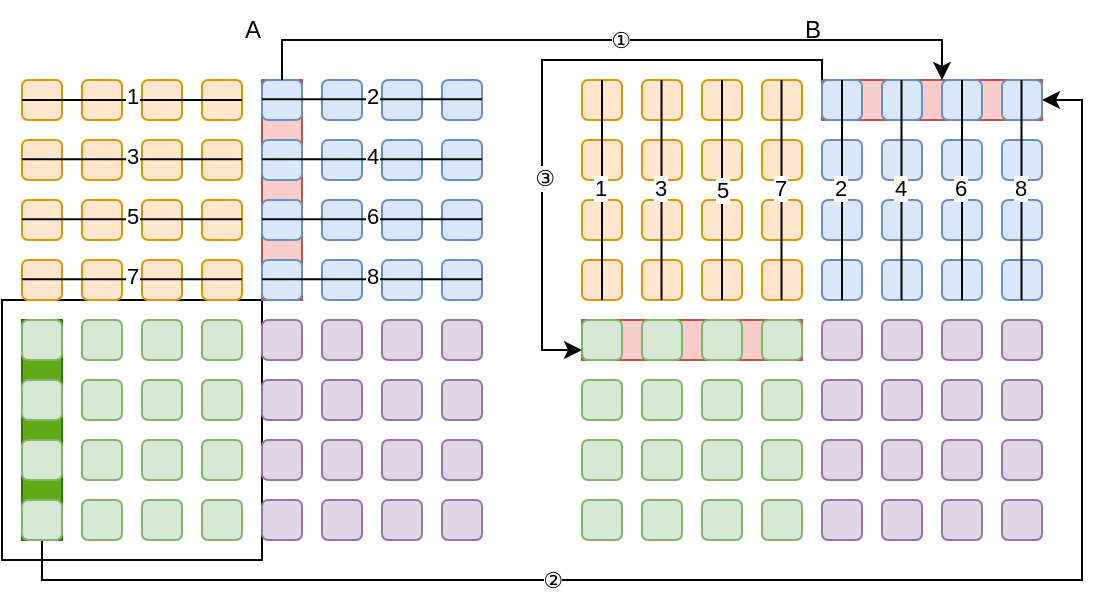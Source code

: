 <mxfile>
    <diagram name="第 1 页" id="nncP0ra-YMvFppWEK5Et">
        <mxGraphModel dx="414" dy="388" grid="1" gridSize="10" guides="1" tooltips="1" connect="1" arrows="1" fold="1" page="1" pageScale="1" pageWidth="827" pageHeight="1169" math="0" shadow="0">
            <root>
                <mxCell id="0"/>
                <mxCell id="1" parent="0"/>
                <mxCell id="sOZoarH_zFzZJQYyIuvg-177" value="" style="rounded=0;whiteSpace=wrap;html=1;" parent="1" vertex="1">
                    <mxGeometry x="40" y="240" width="130" height="130" as="geometry"/>
                </mxCell>
                <mxCell id="sOZoarH_zFzZJQYyIuvg-166" value="" style="rounded=0;whiteSpace=wrap;html=1;direction=south;fillColor=#60a917;strokeColor=#2D7600;fontColor=#ffffff;" parent="1" vertex="1">
                    <mxGeometry x="50" y="250" width="20" height="110" as="geometry"/>
                </mxCell>
                <mxCell id="sOZoarH_zFzZJQYyIuvg-164" value="" style="rounded=0;whiteSpace=wrap;html=1;fillColor=#f8cecc;strokeColor=#b85450;" parent="1" vertex="1">
                    <mxGeometry x="330" y="250" width="110" height="20" as="geometry"/>
                </mxCell>
                <mxCell id="sOZoarH_zFzZJQYyIuvg-163" value="" style="rounded=0;whiteSpace=wrap;html=1;direction=south;fillColor=#f8cecc;strokeColor=#b85450;" parent="1" vertex="1">
                    <mxGeometry x="170" y="130" width="20" height="110" as="geometry"/>
                </mxCell>
                <mxCell id="sOZoarH_zFzZJQYyIuvg-162" value="" style="rounded=0;whiteSpace=wrap;html=1;fillColor=#f8cecc;strokeColor=#b85450;" parent="1" vertex="1">
                    <mxGeometry x="450" y="130" width="110" height="20" as="geometry"/>
                </mxCell>
                <mxCell id="sOZoarH_zFzZJQYyIuvg-1" value="" style="rounded=1;whiteSpace=wrap;html=1;fillStyle=auto;fillColor=#ffe6cc;strokeColor=#d79b00;shadow=0;glass=0;" parent="1" vertex="1">
                    <mxGeometry x="50" y="130" width="20" height="20" as="geometry"/>
                </mxCell>
                <mxCell id="sOZoarH_zFzZJQYyIuvg-2" value="" style="rounded=1;whiteSpace=wrap;html=1;fillStyle=auto;fillColor=#ffe6cc;strokeColor=#d79b00;shadow=0;glass=0;" parent="1" vertex="1">
                    <mxGeometry x="80" y="130" width="20" height="20" as="geometry"/>
                </mxCell>
                <mxCell id="sOZoarH_zFzZJQYyIuvg-3" value="" style="rounded=1;whiteSpace=wrap;html=1;fillStyle=auto;fillColor=#ffe6cc;strokeColor=#d79b00;shadow=0;glass=0;" parent="1" vertex="1">
                    <mxGeometry x="110" y="130" width="20" height="20" as="geometry"/>
                </mxCell>
                <mxCell id="sOZoarH_zFzZJQYyIuvg-4" value="" style="rounded=1;whiteSpace=wrap;html=1;fillStyle=auto;fillColor=#ffe6cc;strokeColor=#d79b00;shadow=0;glass=0;" parent="1" vertex="1">
                    <mxGeometry x="140" y="130" width="20" height="20" as="geometry"/>
                </mxCell>
                <mxCell id="sOZoarH_zFzZJQYyIuvg-5" value="" style="rounded=1;whiteSpace=wrap;html=1;fillStyle=auto;fillColor=#dae8fc;strokeColor=#6c8ebf;" parent="1" vertex="1">
                    <mxGeometry x="170" y="130" width="20" height="20" as="geometry"/>
                </mxCell>
                <mxCell id="sOZoarH_zFzZJQYyIuvg-6" value="" style="rounded=1;whiteSpace=wrap;html=1;fillStyle=auto;fillColor=#dae8fc;strokeColor=#6c8ebf;" parent="1" vertex="1">
                    <mxGeometry x="200" y="130" width="20" height="20" as="geometry"/>
                </mxCell>
                <mxCell id="sOZoarH_zFzZJQYyIuvg-7" value="" style="rounded=1;whiteSpace=wrap;html=1;fillStyle=auto;fillColor=#dae8fc;strokeColor=#6c8ebf;" parent="1" vertex="1">
                    <mxGeometry x="230" y="130" width="20" height="20" as="geometry"/>
                </mxCell>
                <mxCell id="sOZoarH_zFzZJQYyIuvg-8" value="" style="rounded=1;whiteSpace=wrap;html=1;fillStyle=auto;fillColor=#dae8fc;strokeColor=#6c8ebf;" parent="1" vertex="1">
                    <mxGeometry x="260" y="130" width="20" height="20" as="geometry"/>
                </mxCell>
                <mxCell id="sOZoarH_zFzZJQYyIuvg-9" value="" style="rounded=1;whiteSpace=wrap;html=1;fillStyle=auto;fillColor=#ffe6cc;strokeColor=#d79b00;shadow=0;glass=0;" parent="1" vertex="1">
                    <mxGeometry x="50" y="160" width="20" height="20" as="geometry"/>
                </mxCell>
                <mxCell id="sOZoarH_zFzZJQYyIuvg-10" value="" style="rounded=1;whiteSpace=wrap;html=1;fillStyle=auto;fillColor=#ffe6cc;strokeColor=#d79b00;shadow=0;glass=0;" parent="1" vertex="1">
                    <mxGeometry x="80" y="160" width="20" height="20" as="geometry"/>
                </mxCell>
                <mxCell id="sOZoarH_zFzZJQYyIuvg-11" value="" style="rounded=1;whiteSpace=wrap;html=1;fillStyle=auto;fillColor=#ffe6cc;strokeColor=#d79b00;shadow=0;glass=0;" parent="1" vertex="1">
                    <mxGeometry x="110" y="160" width="20" height="20" as="geometry"/>
                </mxCell>
                <mxCell id="sOZoarH_zFzZJQYyIuvg-12" value="" style="rounded=1;whiteSpace=wrap;html=1;fillStyle=auto;fillColor=#ffe6cc;strokeColor=#d79b00;shadow=0;glass=0;" parent="1" vertex="1">
                    <mxGeometry x="140" y="160" width="20" height="20" as="geometry"/>
                </mxCell>
                <mxCell id="sOZoarH_zFzZJQYyIuvg-13" value="" style="rounded=1;whiteSpace=wrap;html=1;fillStyle=auto;fillColor=#dae8fc;strokeColor=#6c8ebf;" parent="1" vertex="1">
                    <mxGeometry x="170" y="160" width="20" height="20" as="geometry"/>
                </mxCell>
                <mxCell id="sOZoarH_zFzZJQYyIuvg-14" value="" style="rounded=1;whiteSpace=wrap;html=1;fillStyle=auto;fillColor=#dae8fc;strokeColor=#6c8ebf;" parent="1" vertex="1">
                    <mxGeometry x="200" y="160" width="20" height="20" as="geometry"/>
                </mxCell>
                <mxCell id="sOZoarH_zFzZJQYyIuvg-15" value="" style="rounded=1;whiteSpace=wrap;html=1;fillStyle=auto;fillColor=#dae8fc;strokeColor=#6c8ebf;" parent="1" vertex="1">
                    <mxGeometry x="230" y="160" width="20" height="20" as="geometry"/>
                </mxCell>
                <mxCell id="sOZoarH_zFzZJQYyIuvg-16" value="" style="rounded=1;whiteSpace=wrap;html=1;fillStyle=auto;fillColor=#dae8fc;strokeColor=#6c8ebf;" parent="1" vertex="1">
                    <mxGeometry x="260" y="160" width="20" height="20" as="geometry"/>
                </mxCell>
                <mxCell id="sOZoarH_zFzZJQYyIuvg-17" value="" style="rounded=1;whiteSpace=wrap;html=1;fillStyle=auto;fillColor=#ffe6cc;strokeColor=#d79b00;shadow=0;glass=0;" parent="1" vertex="1">
                    <mxGeometry x="50" y="190" width="20" height="20" as="geometry"/>
                </mxCell>
                <mxCell id="sOZoarH_zFzZJQYyIuvg-18" value="" style="rounded=1;whiteSpace=wrap;html=1;fillStyle=auto;fillColor=#ffe6cc;strokeColor=#d79b00;shadow=0;glass=0;" parent="1" vertex="1">
                    <mxGeometry x="80" y="190" width="20" height="20" as="geometry"/>
                </mxCell>
                <mxCell id="sOZoarH_zFzZJQYyIuvg-19" value="" style="rounded=1;whiteSpace=wrap;html=1;fillStyle=auto;fillColor=#ffe6cc;strokeColor=#d79b00;shadow=0;glass=0;" parent="1" vertex="1">
                    <mxGeometry x="110" y="190" width="20" height="20" as="geometry"/>
                </mxCell>
                <mxCell id="sOZoarH_zFzZJQYyIuvg-20" value="" style="rounded=1;whiteSpace=wrap;html=1;fillStyle=auto;fillColor=#ffe6cc;strokeColor=#d79b00;shadow=0;glass=0;" parent="1" vertex="1">
                    <mxGeometry x="140" y="190" width="20" height="20" as="geometry"/>
                </mxCell>
                <mxCell id="sOZoarH_zFzZJQYyIuvg-21" value="" style="rounded=1;whiteSpace=wrap;html=1;fillStyle=auto;fillColor=#dae8fc;strokeColor=#6c8ebf;" parent="1" vertex="1">
                    <mxGeometry x="170" y="190" width="20" height="20" as="geometry"/>
                </mxCell>
                <mxCell id="sOZoarH_zFzZJQYyIuvg-22" value="" style="rounded=1;whiteSpace=wrap;html=1;fillStyle=auto;fillColor=#dae8fc;strokeColor=#6c8ebf;" parent="1" vertex="1">
                    <mxGeometry x="200" y="190" width="20" height="20" as="geometry"/>
                </mxCell>
                <mxCell id="sOZoarH_zFzZJQYyIuvg-23" value="" style="rounded=1;whiteSpace=wrap;html=1;fillStyle=auto;fillColor=#dae8fc;strokeColor=#6c8ebf;" parent="1" vertex="1">
                    <mxGeometry x="230" y="190" width="20" height="20" as="geometry"/>
                </mxCell>
                <mxCell id="sOZoarH_zFzZJQYyIuvg-24" value="" style="rounded=1;whiteSpace=wrap;html=1;fillStyle=auto;fillColor=#dae8fc;strokeColor=#6c8ebf;" parent="1" vertex="1">
                    <mxGeometry x="260" y="190" width="20" height="20" as="geometry"/>
                </mxCell>
                <mxCell id="sOZoarH_zFzZJQYyIuvg-25" value="" style="rounded=1;whiteSpace=wrap;html=1;fillStyle=auto;fillColor=#ffe6cc;strokeColor=#d79b00;shadow=0;glass=0;" parent="1" vertex="1">
                    <mxGeometry x="50" y="220" width="20" height="20" as="geometry"/>
                </mxCell>
                <mxCell id="sOZoarH_zFzZJQYyIuvg-26" value="" style="rounded=1;whiteSpace=wrap;html=1;fillStyle=auto;fillColor=#ffe6cc;strokeColor=#d79b00;shadow=0;glass=0;" parent="1" vertex="1">
                    <mxGeometry x="80" y="220" width="20" height="20" as="geometry"/>
                </mxCell>
                <mxCell id="sOZoarH_zFzZJQYyIuvg-27" value="" style="rounded=1;whiteSpace=wrap;html=1;fillStyle=auto;fillColor=#ffe6cc;strokeColor=#d79b00;shadow=0;glass=0;" parent="1" vertex="1">
                    <mxGeometry x="110" y="220" width="20" height="20" as="geometry"/>
                </mxCell>
                <mxCell id="sOZoarH_zFzZJQYyIuvg-28" value="" style="rounded=1;whiteSpace=wrap;html=1;fillStyle=auto;fillColor=#ffe6cc;strokeColor=#d79b00;shadow=0;glass=0;" parent="1" vertex="1">
                    <mxGeometry x="140" y="220" width="20" height="20" as="geometry"/>
                </mxCell>
                <mxCell id="sOZoarH_zFzZJQYyIuvg-29" value="" style="rounded=1;whiteSpace=wrap;html=1;fillStyle=auto;fillColor=#dae8fc;strokeColor=#6c8ebf;" parent="1" vertex="1">
                    <mxGeometry x="170" y="220" width="20" height="20" as="geometry"/>
                </mxCell>
                <mxCell id="sOZoarH_zFzZJQYyIuvg-30" value="" style="rounded=1;whiteSpace=wrap;html=1;fillStyle=auto;fillColor=#dae8fc;strokeColor=#6c8ebf;" parent="1" vertex="1">
                    <mxGeometry x="200" y="220" width="20" height="20" as="geometry"/>
                </mxCell>
                <mxCell id="sOZoarH_zFzZJQYyIuvg-31" value="" style="rounded=1;whiteSpace=wrap;html=1;fillStyle=auto;fillColor=#dae8fc;strokeColor=#6c8ebf;" parent="1" vertex="1">
                    <mxGeometry x="230" y="220" width="20" height="20" as="geometry"/>
                </mxCell>
                <mxCell id="sOZoarH_zFzZJQYyIuvg-32" value="" style="rounded=1;whiteSpace=wrap;html=1;fillStyle=auto;fillColor=#dae8fc;strokeColor=#6c8ebf;" parent="1" vertex="1">
                    <mxGeometry x="260" y="220" width="20" height="20" as="geometry"/>
                </mxCell>
                <mxCell id="sOZoarH_zFzZJQYyIuvg-33" value="" style="rounded=1;whiteSpace=wrap;html=1;fillStyle=auto;fillColor=#d5e8d4;strokeColor=#82b366;" parent="1" vertex="1">
                    <mxGeometry x="50" y="250" width="20" height="20" as="geometry"/>
                </mxCell>
                <mxCell id="sOZoarH_zFzZJQYyIuvg-34" value="" style="rounded=1;whiteSpace=wrap;html=1;fillStyle=auto;fillColor=#d5e8d4;strokeColor=#82b366;" parent="1" vertex="1">
                    <mxGeometry x="80" y="250" width="20" height="20" as="geometry"/>
                </mxCell>
                <mxCell id="sOZoarH_zFzZJQYyIuvg-35" value="" style="rounded=1;whiteSpace=wrap;html=1;fillStyle=auto;fillColor=#d5e8d4;strokeColor=#82b366;" parent="1" vertex="1">
                    <mxGeometry x="110" y="250" width="20" height="20" as="geometry"/>
                </mxCell>
                <mxCell id="sOZoarH_zFzZJQYyIuvg-36" value="" style="rounded=1;whiteSpace=wrap;html=1;fillStyle=auto;fillColor=#d5e8d4;strokeColor=#82b366;" parent="1" vertex="1">
                    <mxGeometry x="140" y="250" width="20" height="20" as="geometry"/>
                </mxCell>
                <mxCell id="sOZoarH_zFzZJQYyIuvg-37" value="" style="rounded=1;whiteSpace=wrap;html=1;fillStyle=auto;fillColor=#e1d5e7;strokeColor=#9673a6;" parent="1" vertex="1">
                    <mxGeometry x="170" y="250" width="20" height="20" as="geometry"/>
                </mxCell>
                <mxCell id="sOZoarH_zFzZJQYyIuvg-38" value="" style="rounded=1;whiteSpace=wrap;html=1;fillStyle=auto;fillColor=#e1d5e7;strokeColor=#9673a6;" parent="1" vertex="1">
                    <mxGeometry x="200" y="250" width="20" height="20" as="geometry"/>
                </mxCell>
                <mxCell id="sOZoarH_zFzZJQYyIuvg-39" value="" style="rounded=1;whiteSpace=wrap;html=1;fillStyle=auto;fillColor=#e1d5e7;strokeColor=#9673a6;" parent="1" vertex="1">
                    <mxGeometry x="230" y="250" width="20" height="20" as="geometry"/>
                </mxCell>
                <mxCell id="sOZoarH_zFzZJQYyIuvg-40" value="" style="rounded=1;whiteSpace=wrap;html=1;fillStyle=auto;fillColor=#e1d5e7;strokeColor=#9673a6;" parent="1" vertex="1">
                    <mxGeometry x="260" y="250" width="20" height="20" as="geometry"/>
                </mxCell>
                <mxCell id="sOZoarH_zFzZJQYyIuvg-41" value="" style="rounded=1;whiteSpace=wrap;html=1;fillStyle=auto;fillColor=#d5e8d4;strokeColor=#82b366;" parent="1" vertex="1">
                    <mxGeometry x="50" y="280" width="20" height="20" as="geometry"/>
                </mxCell>
                <mxCell id="sOZoarH_zFzZJQYyIuvg-42" value="" style="rounded=1;whiteSpace=wrap;html=1;fillStyle=auto;fillColor=#d5e8d4;strokeColor=#82b366;" parent="1" vertex="1">
                    <mxGeometry x="80" y="280" width="20" height="20" as="geometry"/>
                </mxCell>
                <mxCell id="sOZoarH_zFzZJQYyIuvg-43" value="" style="rounded=1;whiteSpace=wrap;html=1;fillStyle=auto;fillColor=#d5e8d4;strokeColor=#82b366;" parent="1" vertex="1">
                    <mxGeometry x="110" y="280" width="20" height="20" as="geometry"/>
                </mxCell>
                <mxCell id="sOZoarH_zFzZJQYyIuvg-44" value="" style="rounded=1;whiteSpace=wrap;html=1;fillStyle=auto;fillColor=#d5e8d4;strokeColor=#82b366;" parent="1" vertex="1">
                    <mxGeometry x="140" y="280" width="20" height="20" as="geometry"/>
                </mxCell>
                <mxCell id="sOZoarH_zFzZJQYyIuvg-45" value="" style="rounded=1;whiteSpace=wrap;html=1;fillStyle=auto;fillColor=#e1d5e7;strokeColor=#9673a6;" parent="1" vertex="1">
                    <mxGeometry x="170" y="280" width="20" height="20" as="geometry"/>
                </mxCell>
                <mxCell id="sOZoarH_zFzZJQYyIuvg-46" value="" style="rounded=1;whiteSpace=wrap;html=1;fillStyle=auto;fillColor=#e1d5e7;strokeColor=#9673a6;" parent="1" vertex="1">
                    <mxGeometry x="200" y="280" width="20" height="20" as="geometry"/>
                </mxCell>
                <mxCell id="sOZoarH_zFzZJQYyIuvg-47" value="" style="rounded=1;whiteSpace=wrap;html=1;fillStyle=auto;fillColor=#e1d5e7;strokeColor=#9673a6;" parent="1" vertex="1">
                    <mxGeometry x="230" y="280" width="20" height="20" as="geometry"/>
                </mxCell>
                <mxCell id="sOZoarH_zFzZJQYyIuvg-48" value="" style="rounded=1;whiteSpace=wrap;html=1;fillStyle=auto;fillColor=#e1d5e7;strokeColor=#9673a6;" parent="1" vertex="1">
                    <mxGeometry x="260" y="280" width="20" height="20" as="geometry"/>
                </mxCell>
                <mxCell id="sOZoarH_zFzZJQYyIuvg-49" value="" style="rounded=1;whiteSpace=wrap;html=1;fillStyle=auto;fillColor=#d5e8d4;strokeColor=#82b366;" parent="1" vertex="1">
                    <mxGeometry x="50" y="310" width="20" height="20" as="geometry"/>
                </mxCell>
                <mxCell id="sOZoarH_zFzZJQYyIuvg-50" value="" style="rounded=1;whiteSpace=wrap;html=1;fillStyle=auto;fillColor=#d5e8d4;strokeColor=#82b366;" parent="1" vertex="1">
                    <mxGeometry x="80" y="310" width="20" height="20" as="geometry"/>
                </mxCell>
                <mxCell id="sOZoarH_zFzZJQYyIuvg-51" value="" style="rounded=1;whiteSpace=wrap;html=1;fillStyle=auto;fillColor=#d5e8d4;strokeColor=#82b366;" parent="1" vertex="1">
                    <mxGeometry x="110" y="310" width="20" height="20" as="geometry"/>
                </mxCell>
                <mxCell id="sOZoarH_zFzZJQYyIuvg-52" value="" style="rounded=1;whiteSpace=wrap;html=1;fillStyle=auto;fillColor=#d5e8d4;strokeColor=#82b366;" parent="1" vertex="1">
                    <mxGeometry x="140" y="310" width="20" height="20" as="geometry"/>
                </mxCell>
                <mxCell id="sOZoarH_zFzZJQYyIuvg-53" value="" style="rounded=1;whiteSpace=wrap;html=1;fillStyle=auto;fillColor=#e1d5e7;strokeColor=#9673a6;" parent="1" vertex="1">
                    <mxGeometry x="170" y="310" width="20" height="20" as="geometry"/>
                </mxCell>
                <mxCell id="sOZoarH_zFzZJQYyIuvg-54" value="" style="rounded=1;whiteSpace=wrap;html=1;fillStyle=auto;fillColor=#e1d5e7;strokeColor=#9673a6;" parent="1" vertex="1">
                    <mxGeometry x="200" y="310" width="20" height="20" as="geometry"/>
                </mxCell>
                <mxCell id="sOZoarH_zFzZJQYyIuvg-55" value="" style="rounded=1;whiteSpace=wrap;html=1;fillStyle=auto;fillColor=#e1d5e7;strokeColor=#9673a6;" parent="1" vertex="1">
                    <mxGeometry x="230" y="310" width="20" height="20" as="geometry"/>
                </mxCell>
                <mxCell id="sOZoarH_zFzZJQYyIuvg-56" value="" style="rounded=1;whiteSpace=wrap;html=1;fillStyle=auto;fillColor=#e1d5e7;strokeColor=#9673a6;" parent="1" vertex="1">
                    <mxGeometry x="260" y="310" width="20" height="20" as="geometry"/>
                </mxCell>
                <mxCell id="sOZoarH_zFzZJQYyIuvg-175" style="edgeStyle=orthogonalEdgeStyle;rounded=0;orthogonalLoop=1;jettySize=auto;html=1;exitX=0.5;exitY=1;exitDx=0;exitDy=0;entryX=1;entryY=0.5;entryDx=0;entryDy=0;" parent="1" source="sOZoarH_zFzZJQYyIuvg-57" target="sOZoarH_zFzZJQYyIuvg-72" edge="1">
                    <mxGeometry relative="1" as="geometry">
                        <mxPoint x="580" y="140" as="targetPoint"/>
                    </mxGeometry>
                </mxCell>
                <mxCell id="sOZoarH_zFzZJQYyIuvg-176" value="②" style="edgeLabel;html=1;align=center;verticalAlign=middle;resizable=0;points=[];" parent="sOZoarH_zFzZJQYyIuvg-175" vertex="1" connectable="0">
                    <mxGeometry x="-0.313" relative="1" as="geometry">
                        <mxPoint as="offset"/>
                    </mxGeometry>
                </mxCell>
                <mxCell id="sOZoarH_zFzZJQYyIuvg-57" value="" style="rounded=1;whiteSpace=wrap;html=1;fillStyle=auto;fillColor=#d5e8d4;strokeColor=#82b366;" parent="1" vertex="1">
                    <mxGeometry x="50" y="340" width="20" height="20" as="geometry"/>
                </mxCell>
                <mxCell id="sOZoarH_zFzZJQYyIuvg-58" value="" style="rounded=1;whiteSpace=wrap;html=1;fillStyle=auto;fillColor=#d5e8d4;strokeColor=#82b366;" parent="1" vertex="1">
                    <mxGeometry x="80" y="340" width="20" height="20" as="geometry"/>
                </mxCell>
                <mxCell id="sOZoarH_zFzZJQYyIuvg-59" value="" style="rounded=1;whiteSpace=wrap;html=1;fillStyle=auto;fillColor=#d5e8d4;strokeColor=#82b366;" parent="1" vertex="1">
                    <mxGeometry x="110" y="340" width="20" height="20" as="geometry"/>
                </mxCell>
                <mxCell id="sOZoarH_zFzZJQYyIuvg-60" value="" style="rounded=1;whiteSpace=wrap;html=1;fillStyle=auto;fillColor=#d5e8d4;strokeColor=#82b366;" parent="1" vertex="1">
                    <mxGeometry x="140" y="340" width="20" height="20" as="geometry"/>
                </mxCell>
                <mxCell id="sOZoarH_zFzZJQYyIuvg-61" value="" style="rounded=1;whiteSpace=wrap;html=1;fillStyle=auto;fillColor=#e1d5e7;strokeColor=#9673a6;" parent="1" vertex="1">
                    <mxGeometry x="170" y="340" width="20" height="20" as="geometry"/>
                </mxCell>
                <mxCell id="sOZoarH_zFzZJQYyIuvg-62" value="" style="rounded=1;whiteSpace=wrap;html=1;fillStyle=auto;fillColor=#e1d5e7;strokeColor=#9673a6;" parent="1" vertex="1">
                    <mxGeometry x="200" y="340" width="20" height="20" as="geometry"/>
                </mxCell>
                <mxCell id="sOZoarH_zFzZJQYyIuvg-63" value="" style="rounded=1;whiteSpace=wrap;html=1;fillStyle=auto;fillColor=#e1d5e7;strokeColor=#9673a6;" parent="1" vertex="1">
                    <mxGeometry x="230" y="340" width="20" height="20" as="geometry"/>
                </mxCell>
                <mxCell id="sOZoarH_zFzZJQYyIuvg-64" value="" style="rounded=1;whiteSpace=wrap;html=1;fillStyle=auto;fillColor=#e1d5e7;strokeColor=#9673a6;" parent="1" vertex="1">
                    <mxGeometry x="260" y="340" width="20" height="20" as="geometry"/>
                </mxCell>
                <mxCell id="sOZoarH_zFzZJQYyIuvg-65" value="" style="rounded=1;whiteSpace=wrap;html=1;fillStyle=auto;fillColor=#ffe6cc;strokeColor=#d79b00;" parent="1" vertex="1">
                    <mxGeometry x="330" y="130" width="20" height="20" as="geometry"/>
                </mxCell>
                <mxCell id="sOZoarH_zFzZJQYyIuvg-66" value="" style="rounded=1;whiteSpace=wrap;html=1;fillStyle=auto;fillColor=#ffe6cc;strokeColor=#d79b00;" parent="1" vertex="1">
                    <mxGeometry x="360" y="130" width="20" height="20" as="geometry"/>
                </mxCell>
                <mxCell id="sOZoarH_zFzZJQYyIuvg-67" value="" style="rounded=1;whiteSpace=wrap;html=1;fillStyle=auto;fillColor=#ffe6cc;strokeColor=#d79b00;" parent="1" vertex="1">
                    <mxGeometry x="390" y="130" width="20" height="20" as="geometry"/>
                </mxCell>
                <mxCell id="sOZoarH_zFzZJQYyIuvg-68" value="" style="rounded=1;whiteSpace=wrap;html=1;fillStyle=auto;fillColor=#ffe6cc;strokeColor=#d79b00;" parent="1" vertex="1">
                    <mxGeometry x="420" y="130" width="20" height="20" as="geometry"/>
                </mxCell>
                <mxCell id="sOZoarH_zFzZJQYyIuvg-69" value="" style="rounded=1;whiteSpace=wrap;html=1;fillStyle=auto;fillColor=#dae8fc;strokeColor=#6c8ebf;" parent="1" vertex="1">
                    <mxGeometry x="450" y="130" width="20" height="20" as="geometry"/>
                </mxCell>
                <mxCell id="sOZoarH_zFzZJQYyIuvg-70" value="" style="rounded=1;whiteSpace=wrap;html=1;fillStyle=auto;fillColor=#dae8fc;strokeColor=#6c8ebf;" parent="1" vertex="1">
                    <mxGeometry x="480" y="130" width="20" height="20" as="geometry"/>
                </mxCell>
                <mxCell id="sOZoarH_zFzZJQYyIuvg-71" value="" style="rounded=1;whiteSpace=wrap;html=1;fillStyle=auto;fillColor=#dae8fc;strokeColor=#6c8ebf;" parent="1" vertex="1">
                    <mxGeometry x="510" y="130" width="20" height="20" as="geometry"/>
                </mxCell>
                <mxCell id="sOZoarH_zFzZJQYyIuvg-72" value="" style="rounded=1;whiteSpace=wrap;html=1;fillStyle=auto;fillColor=#dae8fc;strokeColor=#6c8ebf;" parent="1" vertex="1">
                    <mxGeometry x="540" y="130" width="20" height="20" as="geometry"/>
                </mxCell>
                <mxCell id="sOZoarH_zFzZJQYyIuvg-73" value="" style="rounded=1;whiteSpace=wrap;html=1;fillStyle=auto;fillColor=#ffe6cc;strokeColor=#d79b00;" parent="1" vertex="1">
                    <mxGeometry x="330" y="160" width="20" height="20" as="geometry"/>
                </mxCell>
                <mxCell id="sOZoarH_zFzZJQYyIuvg-74" value="" style="rounded=1;whiteSpace=wrap;html=1;fillStyle=auto;fillColor=#ffe6cc;strokeColor=#d79b00;" parent="1" vertex="1">
                    <mxGeometry x="360" y="160" width="20" height="20" as="geometry"/>
                </mxCell>
                <mxCell id="sOZoarH_zFzZJQYyIuvg-75" value="" style="rounded=1;whiteSpace=wrap;html=1;fillStyle=auto;fillColor=#ffe6cc;strokeColor=#d79b00;" parent="1" vertex="1">
                    <mxGeometry x="390" y="160" width="20" height="20" as="geometry"/>
                </mxCell>
                <mxCell id="sOZoarH_zFzZJQYyIuvg-76" value="" style="rounded=1;whiteSpace=wrap;html=1;fillStyle=auto;fillColor=#ffe6cc;strokeColor=#d79b00;" parent="1" vertex="1">
                    <mxGeometry x="420" y="160" width="20" height="20" as="geometry"/>
                </mxCell>
                <mxCell id="sOZoarH_zFzZJQYyIuvg-77" value="" style="rounded=1;whiteSpace=wrap;html=1;fillStyle=auto;fillColor=#dae8fc;strokeColor=#6c8ebf;" parent="1" vertex="1">
                    <mxGeometry x="450" y="160" width="20" height="20" as="geometry"/>
                </mxCell>
                <mxCell id="sOZoarH_zFzZJQYyIuvg-78" value="" style="rounded=1;whiteSpace=wrap;html=1;fillStyle=auto;fillColor=#dae8fc;strokeColor=#6c8ebf;" parent="1" vertex="1">
                    <mxGeometry x="480" y="160" width="20" height="20" as="geometry"/>
                </mxCell>
                <mxCell id="sOZoarH_zFzZJQYyIuvg-79" value="" style="rounded=1;whiteSpace=wrap;html=1;fillStyle=auto;fillColor=#dae8fc;strokeColor=#6c8ebf;" parent="1" vertex="1">
                    <mxGeometry x="510" y="160" width="20" height="20" as="geometry"/>
                </mxCell>
                <mxCell id="sOZoarH_zFzZJQYyIuvg-80" value="" style="rounded=1;whiteSpace=wrap;html=1;fillStyle=auto;fillColor=#dae8fc;strokeColor=#6c8ebf;" parent="1" vertex="1">
                    <mxGeometry x="540" y="160" width="20" height="20" as="geometry"/>
                </mxCell>
                <mxCell id="sOZoarH_zFzZJQYyIuvg-81" value="" style="rounded=1;whiteSpace=wrap;html=1;fillStyle=auto;fillColor=#ffe6cc;strokeColor=#d79b00;" parent="1" vertex="1">
                    <mxGeometry x="330" y="190" width="20" height="20" as="geometry"/>
                </mxCell>
                <mxCell id="sOZoarH_zFzZJQYyIuvg-82" value="" style="rounded=1;whiteSpace=wrap;html=1;fillStyle=auto;fillColor=#ffe6cc;strokeColor=#d79b00;" parent="1" vertex="1">
                    <mxGeometry x="360" y="190" width="20" height="20" as="geometry"/>
                </mxCell>
                <mxCell id="sOZoarH_zFzZJQYyIuvg-83" value="" style="rounded=1;whiteSpace=wrap;html=1;fillStyle=auto;fillColor=#ffe6cc;strokeColor=#d79b00;" parent="1" vertex="1">
                    <mxGeometry x="390" y="190" width="20" height="20" as="geometry"/>
                </mxCell>
                <mxCell id="sOZoarH_zFzZJQYyIuvg-84" value="" style="rounded=1;whiteSpace=wrap;html=1;fillStyle=auto;fillColor=#ffe6cc;strokeColor=#d79b00;" parent="1" vertex="1">
                    <mxGeometry x="420" y="190" width="20" height="20" as="geometry"/>
                </mxCell>
                <mxCell id="sOZoarH_zFzZJQYyIuvg-85" value="" style="rounded=1;whiteSpace=wrap;html=1;fillStyle=auto;fillColor=#dae8fc;strokeColor=#6c8ebf;" parent="1" vertex="1">
                    <mxGeometry x="450" y="190" width="20" height="20" as="geometry"/>
                </mxCell>
                <mxCell id="sOZoarH_zFzZJQYyIuvg-86" value="" style="rounded=1;whiteSpace=wrap;html=1;fillStyle=auto;fillColor=#dae8fc;strokeColor=#6c8ebf;" parent="1" vertex="1">
                    <mxGeometry x="480" y="190" width="20" height="20" as="geometry"/>
                </mxCell>
                <mxCell id="sOZoarH_zFzZJQYyIuvg-87" value="" style="rounded=1;whiteSpace=wrap;html=1;fillStyle=auto;fillColor=#dae8fc;strokeColor=#6c8ebf;" parent="1" vertex="1">
                    <mxGeometry x="510" y="190" width="20" height="20" as="geometry"/>
                </mxCell>
                <mxCell id="sOZoarH_zFzZJQYyIuvg-88" value="" style="rounded=1;whiteSpace=wrap;html=1;fillStyle=auto;fillColor=#dae8fc;strokeColor=#6c8ebf;" parent="1" vertex="1">
                    <mxGeometry x="540" y="190" width="20" height="20" as="geometry"/>
                </mxCell>
                <mxCell id="sOZoarH_zFzZJQYyIuvg-89" value="" style="rounded=1;whiteSpace=wrap;html=1;fillStyle=auto;fillColor=#ffe6cc;strokeColor=#d79b00;" parent="1" vertex="1">
                    <mxGeometry x="330" y="220" width="20" height="20" as="geometry"/>
                </mxCell>
                <mxCell id="sOZoarH_zFzZJQYyIuvg-90" value="" style="rounded=1;whiteSpace=wrap;html=1;fillStyle=auto;fillColor=#ffe6cc;strokeColor=#d79b00;" parent="1" vertex="1">
                    <mxGeometry x="360" y="220" width="20" height="20" as="geometry"/>
                </mxCell>
                <mxCell id="sOZoarH_zFzZJQYyIuvg-91" value="" style="rounded=1;whiteSpace=wrap;html=1;fillStyle=auto;fillColor=#ffe6cc;strokeColor=#d79b00;" parent="1" vertex="1">
                    <mxGeometry x="390" y="220" width="20" height="20" as="geometry"/>
                </mxCell>
                <mxCell id="sOZoarH_zFzZJQYyIuvg-92" value="" style="rounded=1;whiteSpace=wrap;html=1;fillStyle=auto;fillColor=#ffe6cc;strokeColor=#d79b00;" parent="1" vertex="1">
                    <mxGeometry x="420" y="220" width="20" height="20" as="geometry"/>
                </mxCell>
                <mxCell id="sOZoarH_zFzZJQYyIuvg-93" value="" style="rounded=1;whiteSpace=wrap;html=1;fillStyle=auto;fillColor=#dae8fc;strokeColor=#6c8ebf;" parent="1" vertex="1">
                    <mxGeometry x="450" y="220" width="20" height="20" as="geometry"/>
                </mxCell>
                <mxCell id="sOZoarH_zFzZJQYyIuvg-94" value="" style="rounded=1;whiteSpace=wrap;html=1;fillStyle=auto;fillColor=#dae8fc;strokeColor=#6c8ebf;" parent="1" vertex="1">
                    <mxGeometry x="480" y="220" width="20" height="20" as="geometry"/>
                </mxCell>
                <mxCell id="sOZoarH_zFzZJQYyIuvg-95" value="" style="rounded=1;whiteSpace=wrap;html=1;fillStyle=auto;fillColor=#dae8fc;strokeColor=#6c8ebf;" parent="1" vertex="1">
                    <mxGeometry x="510" y="220" width="20" height="20" as="geometry"/>
                </mxCell>
                <mxCell id="sOZoarH_zFzZJQYyIuvg-96" value="" style="rounded=1;whiteSpace=wrap;html=1;fillStyle=auto;fillColor=#dae8fc;strokeColor=#6c8ebf;" parent="1" vertex="1">
                    <mxGeometry x="540" y="220" width="20" height="20" as="geometry"/>
                </mxCell>
                <mxCell id="sOZoarH_zFzZJQYyIuvg-97" value="" style="rounded=1;whiteSpace=wrap;html=1;fillStyle=auto;fillColor=#d5e8d4;strokeColor=#82b366;" parent="1" vertex="1">
                    <mxGeometry x="330" y="250" width="20" height="20" as="geometry"/>
                </mxCell>
                <mxCell id="sOZoarH_zFzZJQYyIuvg-98" value="" style="rounded=1;whiteSpace=wrap;html=1;fillStyle=auto;fillColor=#d5e8d4;strokeColor=#82b366;" parent="1" vertex="1">
                    <mxGeometry x="360" y="250" width="20" height="20" as="geometry"/>
                </mxCell>
                <mxCell id="sOZoarH_zFzZJQYyIuvg-99" value="" style="rounded=1;whiteSpace=wrap;html=1;fillStyle=auto;fillColor=#d5e8d4;strokeColor=#82b366;" parent="1" vertex="1">
                    <mxGeometry x="390" y="250" width="20" height="20" as="geometry"/>
                </mxCell>
                <mxCell id="sOZoarH_zFzZJQYyIuvg-100" value="" style="rounded=1;whiteSpace=wrap;html=1;fillStyle=auto;fillColor=#d5e8d4;strokeColor=#82b366;" parent="1" vertex="1">
                    <mxGeometry x="420" y="250" width="20" height="20" as="geometry"/>
                </mxCell>
                <mxCell id="sOZoarH_zFzZJQYyIuvg-101" value="" style="rounded=1;whiteSpace=wrap;html=1;fillStyle=auto;fillColor=#e1d5e7;strokeColor=#9673a6;" parent="1" vertex="1">
                    <mxGeometry x="450" y="250" width="20" height="20" as="geometry"/>
                </mxCell>
                <mxCell id="sOZoarH_zFzZJQYyIuvg-102" value="" style="rounded=1;whiteSpace=wrap;html=1;fillStyle=auto;fillColor=#e1d5e7;strokeColor=#9673a6;" parent="1" vertex="1">
                    <mxGeometry x="480" y="250" width="20" height="20" as="geometry"/>
                </mxCell>
                <mxCell id="sOZoarH_zFzZJQYyIuvg-103" value="" style="rounded=1;whiteSpace=wrap;html=1;fillStyle=auto;fillColor=#e1d5e7;strokeColor=#9673a6;" parent="1" vertex="1">
                    <mxGeometry x="510" y="250" width="20" height="20" as="geometry"/>
                </mxCell>
                <mxCell id="sOZoarH_zFzZJQYyIuvg-104" value="" style="rounded=1;whiteSpace=wrap;html=1;fillStyle=auto;fillColor=#e1d5e7;strokeColor=#9673a6;" parent="1" vertex="1">
                    <mxGeometry x="540" y="250" width="20" height="20" as="geometry"/>
                </mxCell>
                <mxCell id="sOZoarH_zFzZJQYyIuvg-105" value="" style="rounded=1;whiteSpace=wrap;html=1;fillStyle=auto;fillColor=#d5e8d4;strokeColor=#82b366;" parent="1" vertex="1">
                    <mxGeometry x="330" y="280" width="20" height="20" as="geometry"/>
                </mxCell>
                <mxCell id="sOZoarH_zFzZJQYyIuvg-106" value="" style="rounded=1;whiteSpace=wrap;html=1;fillStyle=auto;fillColor=#d5e8d4;strokeColor=#82b366;" parent="1" vertex="1">
                    <mxGeometry x="360" y="280" width="20" height="20" as="geometry"/>
                </mxCell>
                <mxCell id="sOZoarH_zFzZJQYyIuvg-107" value="" style="rounded=1;whiteSpace=wrap;html=1;fillStyle=auto;fillColor=#d5e8d4;strokeColor=#82b366;" parent="1" vertex="1">
                    <mxGeometry x="390" y="280" width="20" height="20" as="geometry"/>
                </mxCell>
                <mxCell id="sOZoarH_zFzZJQYyIuvg-108" value="" style="rounded=1;whiteSpace=wrap;html=1;fillStyle=auto;fillColor=#d5e8d4;strokeColor=#82b366;" parent="1" vertex="1">
                    <mxGeometry x="420" y="280" width="20" height="20" as="geometry"/>
                </mxCell>
                <mxCell id="sOZoarH_zFzZJQYyIuvg-109" value="" style="rounded=1;whiteSpace=wrap;html=1;fillStyle=auto;fillColor=#e1d5e7;strokeColor=#9673a6;" parent="1" vertex="1">
                    <mxGeometry x="450" y="280" width="20" height="20" as="geometry"/>
                </mxCell>
                <mxCell id="sOZoarH_zFzZJQYyIuvg-110" value="" style="rounded=1;whiteSpace=wrap;html=1;fillStyle=auto;fillColor=#e1d5e7;strokeColor=#9673a6;" parent="1" vertex="1">
                    <mxGeometry x="480" y="280" width="20" height="20" as="geometry"/>
                </mxCell>
                <mxCell id="sOZoarH_zFzZJQYyIuvg-111" value="" style="rounded=1;whiteSpace=wrap;html=1;fillStyle=auto;fillColor=#e1d5e7;strokeColor=#9673a6;" parent="1" vertex="1">
                    <mxGeometry x="510" y="280" width="20" height="20" as="geometry"/>
                </mxCell>
                <mxCell id="sOZoarH_zFzZJQYyIuvg-112" value="" style="rounded=1;whiteSpace=wrap;html=1;fillStyle=auto;fillColor=#e1d5e7;strokeColor=#9673a6;" parent="1" vertex="1">
                    <mxGeometry x="540" y="280" width="20" height="20" as="geometry"/>
                </mxCell>
                <mxCell id="sOZoarH_zFzZJQYyIuvg-113" value="" style="rounded=1;whiteSpace=wrap;html=1;fillStyle=auto;fillColor=#d5e8d4;strokeColor=#82b366;" parent="1" vertex="1">
                    <mxGeometry x="330" y="310" width="20" height="20" as="geometry"/>
                </mxCell>
                <mxCell id="sOZoarH_zFzZJQYyIuvg-114" value="" style="rounded=1;whiteSpace=wrap;html=1;fillStyle=auto;fillColor=#d5e8d4;strokeColor=#82b366;" parent="1" vertex="1">
                    <mxGeometry x="360" y="310" width="20" height="20" as="geometry"/>
                </mxCell>
                <mxCell id="sOZoarH_zFzZJQYyIuvg-115" value="" style="rounded=1;whiteSpace=wrap;html=1;fillStyle=auto;fillColor=#d5e8d4;strokeColor=#82b366;" parent="1" vertex="1">
                    <mxGeometry x="390" y="310" width="20" height="20" as="geometry"/>
                </mxCell>
                <mxCell id="sOZoarH_zFzZJQYyIuvg-116" value="" style="rounded=1;whiteSpace=wrap;html=1;fillStyle=auto;fillColor=#d5e8d4;strokeColor=#82b366;" parent="1" vertex="1">
                    <mxGeometry x="420" y="310" width="20" height="20" as="geometry"/>
                </mxCell>
                <mxCell id="sOZoarH_zFzZJQYyIuvg-117" value="" style="rounded=1;whiteSpace=wrap;html=1;fillStyle=auto;fillColor=#e1d5e7;strokeColor=#9673a6;" parent="1" vertex="1">
                    <mxGeometry x="450" y="310" width="20" height="20" as="geometry"/>
                </mxCell>
                <mxCell id="sOZoarH_zFzZJQYyIuvg-118" value="" style="rounded=1;whiteSpace=wrap;html=1;fillStyle=auto;fillColor=#e1d5e7;strokeColor=#9673a6;" parent="1" vertex="1">
                    <mxGeometry x="480" y="310" width="20" height="20" as="geometry"/>
                </mxCell>
                <mxCell id="sOZoarH_zFzZJQYyIuvg-119" value="" style="rounded=1;whiteSpace=wrap;html=1;fillStyle=auto;fillColor=#e1d5e7;strokeColor=#9673a6;" parent="1" vertex="1">
                    <mxGeometry x="510" y="310" width="20" height="20" as="geometry"/>
                </mxCell>
                <mxCell id="sOZoarH_zFzZJQYyIuvg-120" value="" style="rounded=1;whiteSpace=wrap;html=1;fillStyle=auto;fillColor=#e1d5e7;strokeColor=#9673a6;" parent="1" vertex="1">
                    <mxGeometry x="540" y="310" width="20" height="20" as="geometry"/>
                </mxCell>
                <mxCell id="sOZoarH_zFzZJQYyIuvg-121" value="" style="rounded=1;whiteSpace=wrap;html=1;fillStyle=auto;fillColor=#d5e8d4;strokeColor=#82b366;" parent="1" vertex="1">
                    <mxGeometry x="330" y="340" width="20" height="20" as="geometry"/>
                </mxCell>
                <mxCell id="sOZoarH_zFzZJQYyIuvg-122" value="" style="rounded=1;whiteSpace=wrap;html=1;fillStyle=auto;fillColor=#d5e8d4;strokeColor=#82b366;" parent="1" vertex="1">
                    <mxGeometry x="360" y="340" width="20" height="20" as="geometry"/>
                </mxCell>
                <mxCell id="sOZoarH_zFzZJQYyIuvg-123" value="" style="rounded=1;whiteSpace=wrap;html=1;fillStyle=auto;fillColor=#d5e8d4;strokeColor=#82b366;" parent="1" vertex="1">
                    <mxGeometry x="390" y="340" width="20" height="20" as="geometry"/>
                </mxCell>
                <mxCell id="sOZoarH_zFzZJQYyIuvg-124" value="" style="rounded=1;whiteSpace=wrap;html=1;fillStyle=auto;fillColor=#d5e8d4;strokeColor=#82b366;" parent="1" vertex="1">
                    <mxGeometry x="420" y="340" width="20" height="20" as="geometry"/>
                </mxCell>
                <mxCell id="sOZoarH_zFzZJQYyIuvg-125" value="" style="rounded=1;whiteSpace=wrap;html=1;fillStyle=auto;fillColor=#e1d5e7;strokeColor=#9673a6;" parent="1" vertex="1">
                    <mxGeometry x="450" y="340" width="20" height="20" as="geometry"/>
                </mxCell>
                <mxCell id="sOZoarH_zFzZJQYyIuvg-126" value="" style="rounded=1;whiteSpace=wrap;html=1;fillStyle=auto;fillColor=#e1d5e7;strokeColor=#9673a6;" parent="1" vertex="1">
                    <mxGeometry x="480" y="340" width="20" height="20" as="geometry"/>
                </mxCell>
                <mxCell id="sOZoarH_zFzZJQYyIuvg-127" value="" style="rounded=1;whiteSpace=wrap;html=1;fillStyle=auto;fillColor=#e1d5e7;strokeColor=#9673a6;" parent="1" vertex="1">
                    <mxGeometry x="510" y="340" width="20" height="20" as="geometry"/>
                </mxCell>
                <mxCell id="sOZoarH_zFzZJQYyIuvg-128" value="" style="rounded=1;whiteSpace=wrap;html=1;fillStyle=auto;fillColor=#e1d5e7;strokeColor=#9673a6;" parent="1" vertex="1">
                    <mxGeometry x="540" y="340" width="20" height="20" as="geometry"/>
                </mxCell>
                <mxCell id="sOZoarH_zFzZJQYyIuvg-129" value="" style="endArrow=none;html=1;rounded=0;exitX=0;exitY=0.5;exitDx=0;exitDy=0;entryX=1;entryY=0.5;entryDx=0;entryDy=0;" parent="1" source="sOZoarH_zFzZJQYyIuvg-1" target="sOZoarH_zFzZJQYyIuvg-4" edge="1">
                    <mxGeometry width="50" height="50" relative="1" as="geometry">
                        <mxPoint x="160" y="300" as="sourcePoint"/>
                        <mxPoint x="210" y="250" as="targetPoint"/>
                    </mxGeometry>
                </mxCell>
                <mxCell id="sOZoarH_zFzZJQYyIuvg-130" value="1" style="edgeLabel;html=1;align=center;verticalAlign=middle;resizable=0;points=[];" parent="sOZoarH_zFzZJQYyIuvg-129" vertex="1" connectable="0">
                    <mxGeometry x="-0.006" y="2" relative="1" as="geometry">
                        <mxPoint as="offset"/>
                    </mxGeometry>
                </mxCell>
                <mxCell id="sOZoarH_zFzZJQYyIuvg-131" value="" style="endArrow=none;html=1;rounded=0;exitX=0;exitY=0.5;exitDx=0;exitDy=0;entryX=1;entryY=0.5;entryDx=0;entryDy=0;" parent="1" edge="1">
                    <mxGeometry width="50" height="50" relative="1" as="geometry">
                        <mxPoint x="170" y="139.66" as="sourcePoint"/>
                        <mxPoint x="280" y="139.66" as="targetPoint"/>
                    </mxGeometry>
                </mxCell>
                <mxCell id="sOZoarH_zFzZJQYyIuvg-132" value="2" style="edgeLabel;html=1;align=center;verticalAlign=middle;resizable=0;points=[];" parent="sOZoarH_zFzZJQYyIuvg-131" vertex="1" connectable="0">
                    <mxGeometry x="-0.006" y="2" relative="1" as="geometry">
                        <mxPoint as="offset"/>
                    </mxGeometry>
                </mxCell>
                <mxCell id="sOZoarH_zFzZJQYyIuvg-133" value="" style="endArrow=none;html=1;rounded=0;exitX=0;exitY=0.5;exitDx=0;exitDy=0;entryX=1;entryY=0.5;entryDx=0;entryDy=0;" parent="1" edge="1">
                    <mxGeometry width="50" height="50" relative="1" as="geometry">
                        <mxPoint x="50" y="169.66" as="sourcePoint"/>
                        <mxPoint x="160" y="169.66" as="targetPoint"/>
                    </mxGeometry>
                </mxCell>
                <mxCell id="sOZoarH_zFzZJQYyIuvg-134" value="3" style="edgeLabel;html=1;align=center;verticalAlign=middle;resizable=0;points=[];" parent="sOZoarH_zFzZJQYyIuvg-133" vertex="1" connectable="0">
                    <mxGeometry x="-0.006" y="2" relative="1" as="geometry">
                        <mxPoint as="offset"/>
                    </mxGeometry>
                </mxCell>
                <mxCell id="sOZoarH_zFzZJQYyIuvg-135" value="" style="endArrow=none;html=1;rounded=0;exitX=0;exitY=0.5;exitDx=0;exitDy=0;entryX=1;entryY=0.5;entryDx=0;entryDy=0;" parent="1" edge="1">
                    <mxGeometry width="50" height="50" relative="1" as="geometry">
                        <mxPoint x="170" y="169.66" as="sourcePoint"/>
                        <mxPoint x="280" y="169.66" as="targetPoint"/>
                    </mxGeometry>
                </mxCell>
                <mxCell id="sOZoarH_zFzZJQYyIuvg-136" value="4" style="edgeLabel;html=1;align=center;verticalAlign=middle;resizable=0;points=[];" parent="sOZoarH_zFzZJQYyIuvg-135" vertex="1" connectable="0">
                    <mxGeometry x="-0.006" y="2" relative="1" as="geometry">
                        <mxPoint as="offset"/>
                    </mxGeometry>
                </mxCell>
                <mxCell id="sOZoarH_zFzZJQYyIuvg-137" value="5" style="endArrow=none;html=1;rounded=0;exitX=0;exitY=0.5;exitDx=0;exitDy=0;entryX=1;entryY=0.5;entryDx=0;entryDy=0;" parent="1" edge="1">
                    <mxGeometry width="50" height="50" relative="1" as="geometry">
                        <mxPoint x="50" y="199.66" as="sourcePoint"/>
                        <mxPoint x="160" y="199.66" as="targetPoint"/>
                    </mxGeometry>
                </mxCell>
                <mxCell id="sOZoarH_zFzZJQYyIuvg-138" value="5" style="edgeLabel;html=1;align=center;verticalAlign=middle;resizable=0;points=[];" parent="sOZoarH_zFzZJQYyIuvg-137" vertex="1" connectable="0">
                    <mxGeometry x="-0.006" y="2" relative="1" as="geometry">
                        <mxPoint as="offset"/>
                    </mxGeometry>
                </mxCell>
                <mxCell id="sOZoarH_zFzZJQYyIuvg-139" value="" style="endArrow=none;html=1;rounded=0;exitX=0;exitY=0.5;exitDx=0;exitDy=0;entryX=1;entryY=0.5;entryDx=0;entryDy=0;" parent="1" edge="1">
                    <mxGeometry width="50" height="50" relative="1" as="geometry">
                        <mxPoint x="50" y="229.66" as="sourcePoint"/>
                        <mxPoint x="160" y="229.66" as="targetPoint"/>
                    </mxGeometry>
                </mxCell>
                <mxCell id="sOZoarH_zFzZJQYyIuvg-140" value="7" style="edgeLabel;html=1;align=center;verticalAlign=middle;resizable=0;points=[];" parent="sOZoarH_zFzZJQYyIuvg-139" vertex="1" connectable="0">
                    <mxGeometry x="-0.006" y="2" relative="1" as="geometry">
                        <mxPoint as="offset"/>
                    </mxGeometry>
                </mxCell>
                <mxCell id="sOZoarH_zFzZJQYyIuvg-141" value="6" style="endArrow=none;html=1;rounded=0;exitX=0;exitY=0.5;exitDx=0;exitDy=0;entryX=1;entryY=0.5;entryDx=0;entryDy=0;" parent="1" edge="1">
                    <mxGeometry width="50" height="50" relative="1" as="geometry">
                        <mxPoint x="170" y="199.66" as="sourcePoint"/>
                        <mxPoint x="280" y="199.66" as="targetPoint"/>
                    </mxGeometry>
                </mxCell>
                <mxCell id="sOZoarH_zFzZJQYyIuvg-142" value="6" style="edgeLabel;html=1;align=center;verticalAlign=middle;resizable=0;points=[];" parent="sOZoarH_zFzZJQYyIuvg-141" vertex="1" connectable="0">
                    <mxGeometry x="-0.006" y="2" relative="1" as="geometry">
                        <mxPoint as="offset"/>
                    </mxGeometry>
                </mxCell>
                <mxCell id="sOZoarH_zFzZJQYyIuvg-143" value="" style="endArrow=none;html=1;rounded=0;exitX=0;exitY=0.5;exitDx=0;exitDy=0;entryX=1;entryY=0.5;entryDx=0;entryDy=0;" parent="1" edge="1">
                    <mxGeometry width="50" height="50" relative="1" as="geometry">
                        <mxPoint x="170" y="229.66" as="sourcePoint"/>
                        <mxPoint x="280" y="229.66" as="targetPoint"/>
                    </mxGeometry>
                </mxCell>
                <mxCell id="sOZoarH_zFzZJQYyIuvg-144" value="8" style="edgeLabel;html=1;align=center;verticalAlign=middle;resizable=0;points=[];" parent="sOZoarH_zFzZJQYyIuvg-143" vertex="1" connectable="0">
                    <mxGeometry x="-0.006" y="2" relative="1" as="geometry">
                        <mxPoint as="offset"/>
                    </mxGeometry>
                </mxCell>
                <mxCell id="sOZoarH_zFzZJQYyIuvg-145" value="" style="endArrow=none;html=1;rounded=0;exitX=0.5;exitY=1;exitDx=0;exitDy=0;entryX=0.5;entryY=0;entryDx=0;entryDy=0;" parent="1" source="sOZoarH_zFzZJQYyIuvg-89" target="sOZoarH_zFzZJQYyIuvg-65" edge="1">
                    <mxGeometry width="50" height="50" relative="1" as="geometry">
                        <mxPoint x="300" y="230" as="sourcePoint"/>
                        <mxPoint x="350" y="180" as="targetPoint"/>
                    </mxGeometry>
                </mxCell>
                <mxCell id="sOZoarH_zFzZJQYyIuvg-146" value="1" style="edgeLabel;html=1;align=center;verticalAlign=middle;resizable=0;points=[];" parent="sOZoarH_zFzZJQYyIuvg-145" vertex="1" connectable="0">
                    <mxGeometry x="0.021" y="1" relative="1" as="geometry">
                        <mxPoint as="offset"/>
                    </mxGeometry>
                </mxCell>
                <mxCell id="sOZoarH_zFzZJQYyIuvg-147" value="" style="endArrow=none;html=1;rounded=0;exitX=0.5;exitY=1;exitDx=0;exitDy=0;entryX=0.5;entryY=0;entryDx=0;entryDy=0;" parent="1" edge="1">
                    <mxGeometry width="50" height="50" relative="1" as="geometry">
                        <mxPoint x="369.76" y="240" as="sourcePoint"/>
                        <mxPoint x="369.76" y="130" as="targetPoint"/>
                    </mxGeometry>
                </mxCell>
                <mxCell id="sOZoarH_zFzZJQYyIuvg-148" value="3" style="edgeLabel;html=1;align=center;verticalAlign=middle;resizable=0;points=[];" parent="sOZoarH_zFzZJQYyIuvg-147" vertex="1" connectable="0">
                    <mxGeometry x="0.021" y="1" relative="1" as="geometry">
                        <mxPoint as="offset"/>
                    </mxGeometry>
                </mxCell>
                <mxCell id="sOZoarH_zFzZJQYyIuvg-149" value="5" style="endArrow=none;html=1;rounded=0;exitX=0.5;exitY=1;exitDx=0;exitDy=0;entryX=0.5;entryY=0;entryDx=0;entryDy=0;" parent="1" edge="1">
                    <mxGeometry width="50" height="50" relative="1" as="geometry">
                        <mxPoint x="400" y="240" as="sourcePoint"/>
                        <mxPoint x="400" y="130" as="targetPoint"/>
                    </mxGeometry>
                </mxCell>
                <mxCell id="sOZoarH_zFzZJQYyIuvg-150" value="" style="endArrow=none;html=1;rounded=0;exitX=0.5;exitY=1;exitDx=0;exitDy=0;entryX=0.5;entryY=0;entryDx=0;entryDy=0;" parent="1" edge="1">
                    <mxGeometry width="50" height="50" relative="1" as="geometry">
                        <mxPoint x="429.76" y="240" as="sourcePoint"/>
                        <mxPoint x="429.76" y="130" as="targetPoint"/>
                    </mxGeometry>
                </mxCell>
                <mxCell id="sOZoarH_zFzZJQYyIuvg-151" value="7" style="edgeLabel;html=1;align=center;verticalAlign=middle;resizable=0;points=[];" parent="sOZoarH_zFzZJQYyIuvg-150" vertex="1" connectable="0">
                    <mxGeometry x="0.021" y="1" relative="1" as="geometry">
                        <mxPoint as="offset"/>
                    </mxGeometry>
                </mxCell>
                <mxCell id="sOZoarH_zFzZJQYyIuvg-152" value="" style="endArrow=none;html=1;rounded=0;exitX=0.5;exitY=1;exitDx=0;exitDy=0;entryX=0.5;entryY=0;entryDx=0;entryDy=0;" parent="1" edge="1">
                    <mxGeometry width="50" height="50" relative="1" as="geometry">
                        <mxPoint x="460" y="240" as="sourcePoint"/>
                        <mxPoint x="460" y="130" as="targetPoint"/>
                    </mxGeometry>
                </mxCell>
                <mxCell id="sOZoarH_zFzZJQYyIuvg-153" value="2" style="edgeLabel;html=1;align=center;verticalAlign=middle;resizable=0;points=[];" parent="sOZoarH_zFzZJQYyIuvg-152" vertex="1" connectable="0">
                    <mxGeometry x="0.021" y="1" relative="1" as="geometry">
                        <mxPoint as="offset"/>
                    </mxGeometry>
                </mxCell>
                <mxCell id="sOZoarH_zFzZJQYyIuvg-154" value="" style="endArrow=none;html=1;rounded=0;exitX=0.5;exitY=1;exitDx=0;exitDy=0;entryX=0.5;entryY=0;entryDx=0;entryDy=0;" parent="1" edge="1">
                    <mxGeometry width="50" height="50" relative="1" as="geometry">
                        <mxPoint x="489.76" y="240" as="sourcePoint"/>
                        <mxPoint x="489.76" y="130" as="targetPoint"/>
                    </mxGeometry>
                </mxCell>
                <mxCell id="sOZoarH_zFzZJQYyIuvg-155" value="4" style="edgeLabel;html=1;align=center;verticalAlign=middle;resizable=0;points=[];" parent="sOZoarH_zFzZJQYyIuvg-154" vertex="1" connectable="0">
                    <mxGeometry x="0.021" y="1" relative="1" as="geometry">
                        <mxPoint as="offset"/>
                    </mxGeometry>
                </mxCell>
                <mxCell id="sOZoarH_zFzZJQYyIuvg-156" value="" style="endArrow=none;html=1;rounded=0;exitX=0.5;exitY=1;exitDx=0;exitDy=0;entryX=0.5;entryY=0;entryDx=0;entryDy=0;" parent="1" edge="1">
                    <mxGeometry width="50" height="50" relative="1" as="geometry">
                        <mxPoint x="520" y="240" as="sourcePoint"/>
                        <mxPoint x="520" y="130" as="targetPoint"/>
                    </mxGeometry>
                </mxCell>
                <mxCell id="sOZoarH_zFzZJQYyIuvg-157" value="6" style="edgeLabel;html=1;align=center;verticalAlign=middle;resizable=0;points=[];" parent="sOZoarH_zFzZJQYyIuvg-156" vertex="1" connectable="0">
                    <mxGeometry x="0.021" y="1" relative="1" as="geometry">
                        <mxPoint as="offset"/>
                    </mxGeometry>
                </mxCell>
                <mxCell id="sOZoarH_zFzZJQYyIuvg-158" value="" style="endArrow=none;html=1;rounded=0;exitX=0.5;exitY=1;exitDx=0;exitDy=0;entryX=0.5;entryY=0;entryDx=0;entryDy=0;" parent="1" edge="1">
                    <mxGeometry width="50" height="50" relative="1" as="geometry">
                        <mxPoint x="549.76" y="240" as="sourcePoint"/>
                        <mxPoint x="549.76" y="130" as="targetPoint"/>
                    </mxGeometry>
                </mxCell>
                <mxCell id="sOZoarH_zFzZJQYyIuvg-159" value="8" style="edgeLabel;html=1;align=center;verticalAlign=middle;resizable=0;points=[];" parent="sOZoarH_zFzZJQYyIuvg-158" vertex="1" connectable="0">
                    <mxGeometry x="0.021" y="1" relative="1" as="geometry">
                        <mxPoint as="offset"/>
                    </mxGeometry>
                </mxCell>
                <mxCell id="sOZoarH_zFzZJQYyIuvg-160" value="A" style="text;html=1;align=center;verticalAlign=middle;resizable=0;points=[];autosize=1;strokeColor=none;fillColor=none;" parent="1" vertex="1">
                    <mxGeometry x="150" y="90" width="30" height="30" as="geometry"/>
                </mxCell>
                <mxCell id="sOZoarH_zFzZJQYyIuvg-161" value="B" style="text;html=1;align=center;verticalAlign=middle;resizable=0;points=[];autosize=1;strokeColor=none;fillColor=none;" parent="1" vertex="1">
                    <mxGeometry x="430" y="90" width="30" height="30" as="geometry"/>
                </mxCell>
                <mxCell id="sOZoarH_zFzZJQYyIuvg-168" value="" style="endArrow=classic;html=1;rounded=0;exitX=0.5;exitY=0;exitDx=0;exitDy=0;" parent="1" source="sOZoarH_zFzZJQYyIuvg-5" edge="1">
                    <mxGeometry width="50" height="50" relative="1" as="geometry">
                        <mxPoint x="240" y="300" as="sourcePoint"/>
                        <mxPoint x="510" y="130" as="targetPoint"/>
                        <Array as="points">
                            <mxPoint x="180" y="110"/>
                            <mxPoint x="510" y="110"/>
                        </Array>
                    </mxGeometry>
                </mxCell>
                <mxCell id="sOZoarH_zFzZJQYyIuvg-169" value="①" style="edgeLabel;html=1;align=center;verticalAlign=middle;resizable=0;points=[];" parent="sOZoarH_zFzZJQYyIuvg-168" vertex="1" connectable="0">
                    <mxGeometry x="0.021" relative="1" as="geometry">
                        <mxPoint as="offset"/>
                    </mxGeometry>
                </mxCell>
                <mxCell id="sOZoarH_zFzZJQYyIuvg-171" value="" style="endArrow=classic;html=1;rounded=0;exitX=0;exitY=0;exitDx=0;exitDy=0;entryX=0;entryY=0.75;entryDx=0;entryDy=0;" parent="1" source="sOZoarH_zFzZJQYyIuvg-162" target="sOZoarH_zFzZJQYyIuvg-97" edge="1">
                    <mxGeometry width="50" height="50" relative="1" as="geometry">
                        <mxPoint x="370" y="300" as="sourcePoint"/>
                        <mxPoint x="300" y="260" as="targetPoint"/>
                        <Array as="points">
                            <mxPoint x="450" y="120"/>
                            <mxPoint x="310" y="120"/>
                            <mxPoint x="310" y="265"/>
                        </Array>
                    </mxGeometry>
                </mxCell>
                <mxCell id="sOZoarH_zFzZJQYyIuvg-173" value="③" style="edgeLabel;html=1;align=center;verticalAlign=middle;resizable=0;points=[];" parent="sOZoarH_zFzZJQYyIuvg-171" vertex="1" connectable="0">
                    <mxGeometry x="0.327" y="1" relative="1" as="geometry">
                        <mxPoint as="offset"/>
                    </mxGeometry>
                </mxCell>
            </root>
        </mxGraphModel>
    </diagram>
</mxfile>